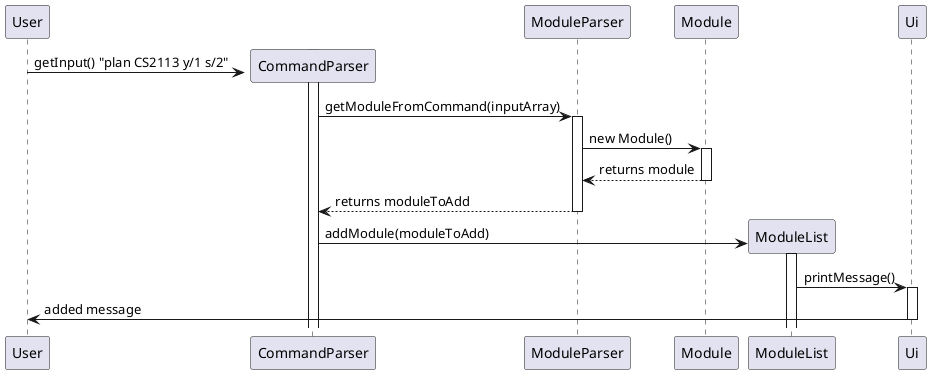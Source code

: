 @startuml
participant User

create CommandParser


activate CommandParser
User -> CommandParser: getInput() "plan CS2113 y/1 s/2"

CommandParser -> ModuleParser: getModuleFromCommand(inputArray)

activate ModuleParser
ModuleParser -> Module: new Module()

activate Module
Module --> ModuleParser: returns module
deactivate Module

ModuleParser --> CommandParser: returns moduleToAdd
deactivate ModuleParser

create ModuleList
CommandParser -> ModuleList: addModule(moduleToAdd)

activate ModuleList
ModuleList -> Ui: printMessage()

activate Ui
Ui -> User: added message
deactivate Ui

@enduml